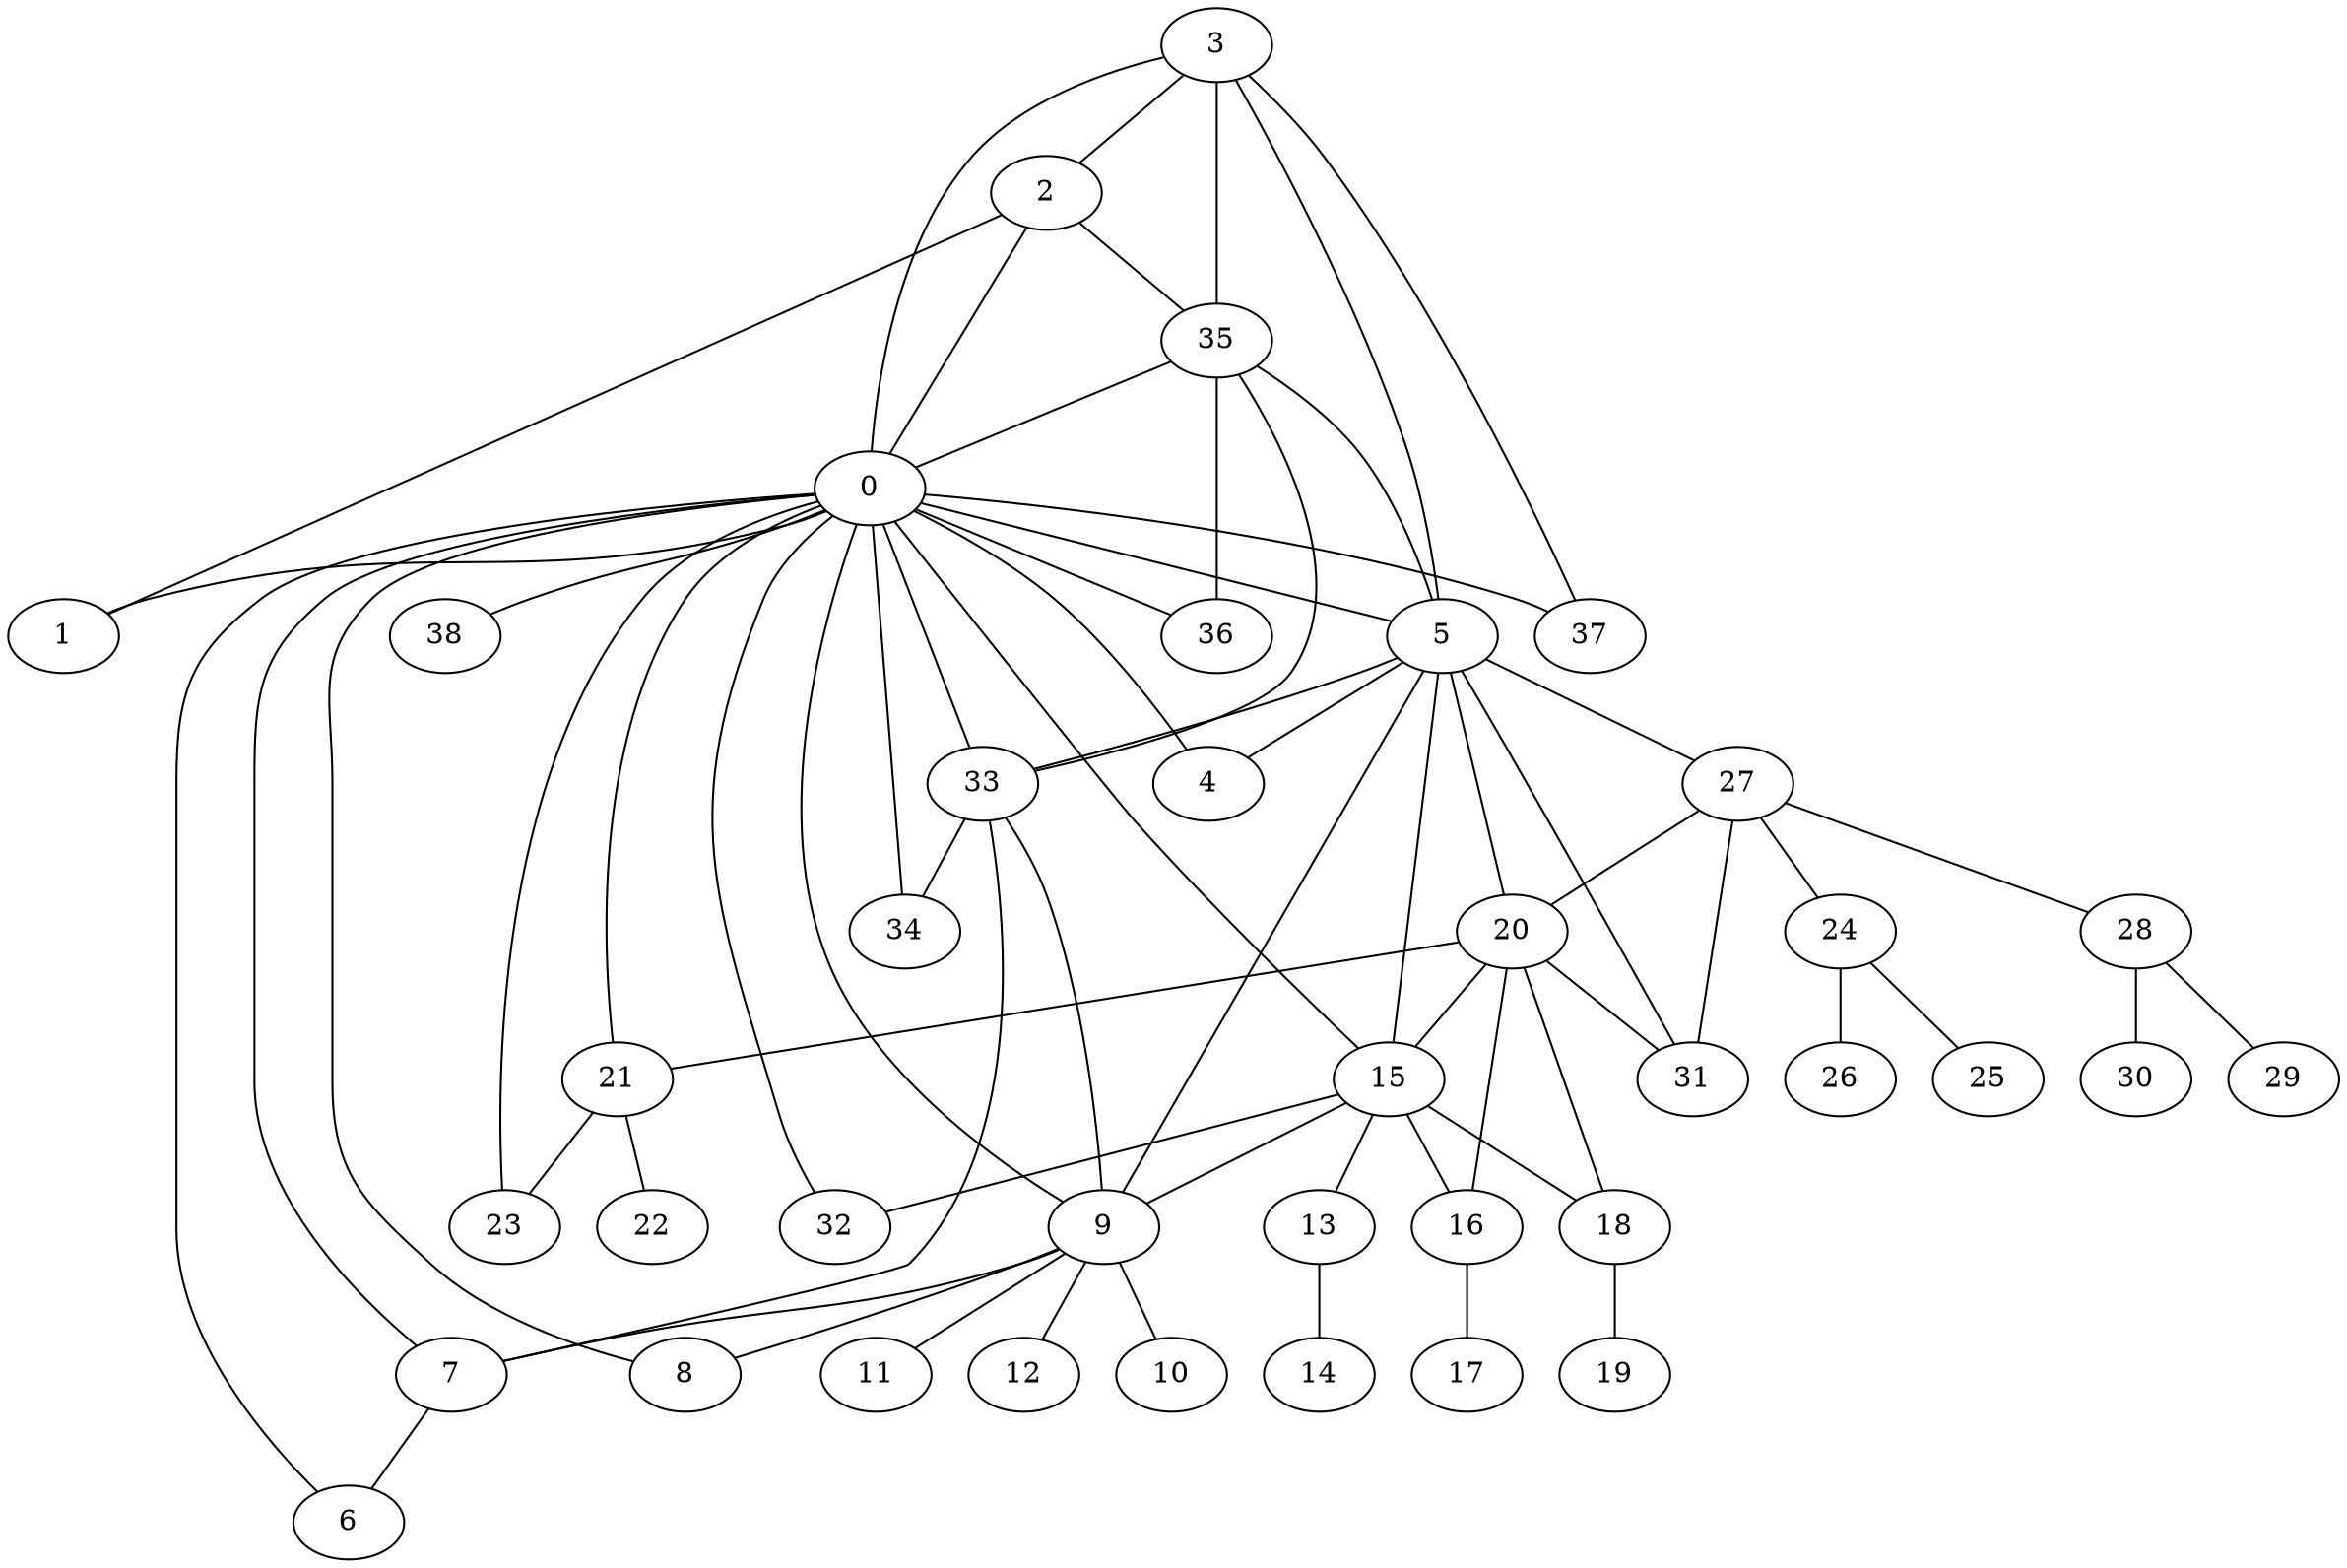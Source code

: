 graph G {
0;
1;
2;
3;
4;
5;
6;
7;
8;
9;
10;
11;
12;
13;
14;
15;
16;
17;
18;
19;
20;
21;
22;
23;
24;
25;
26;
27;
28;
29;
30;
31;
32;
33;
34;
35;
36;
37;
38;
0--1 ;
2--1 ;
3--2 ;
0--4 ;
5--4 ;
0--6 ;
7--6 ;
0--8 ;
9--8 ;
9--10 ;
9--11 ;
9--12 ;
13--14 ;
15--13 ;
16--17 ;
18--19 ;
20--18 ;
15--18 ;
21--22 ;
0--23 ;
21--23 ;
0--21 ;
20--21 ;
24--25 ;
24--26 ;
27--24 ;
28--29 ;
28--30 ;
27--28 ;
5--27 ;
27--31 ;
5--31 ;
20--31 ;
27--20 ;
5--20 ;
20--16 ;
15--16 ;
0--32 ;
15--32 ;
5--15 ;
0--15 ;
20--15 ;
33--9 ;
0--9 ;
5--9 ;
15--9 ;
0--7 ;
33--7 ;
9--7 ;
0--34 ;
33--34 ;
0--33 ;
35--33 ;
5--33 ;
0--36 ;
35--36 ;
2--35 ;
3--35 ;
0--5 ;
3--5 ;
35--5 ;
3--37 ;
0--37 ;
3--0 ;
2--0 ;
35--0 ;
0--38 ;
}
